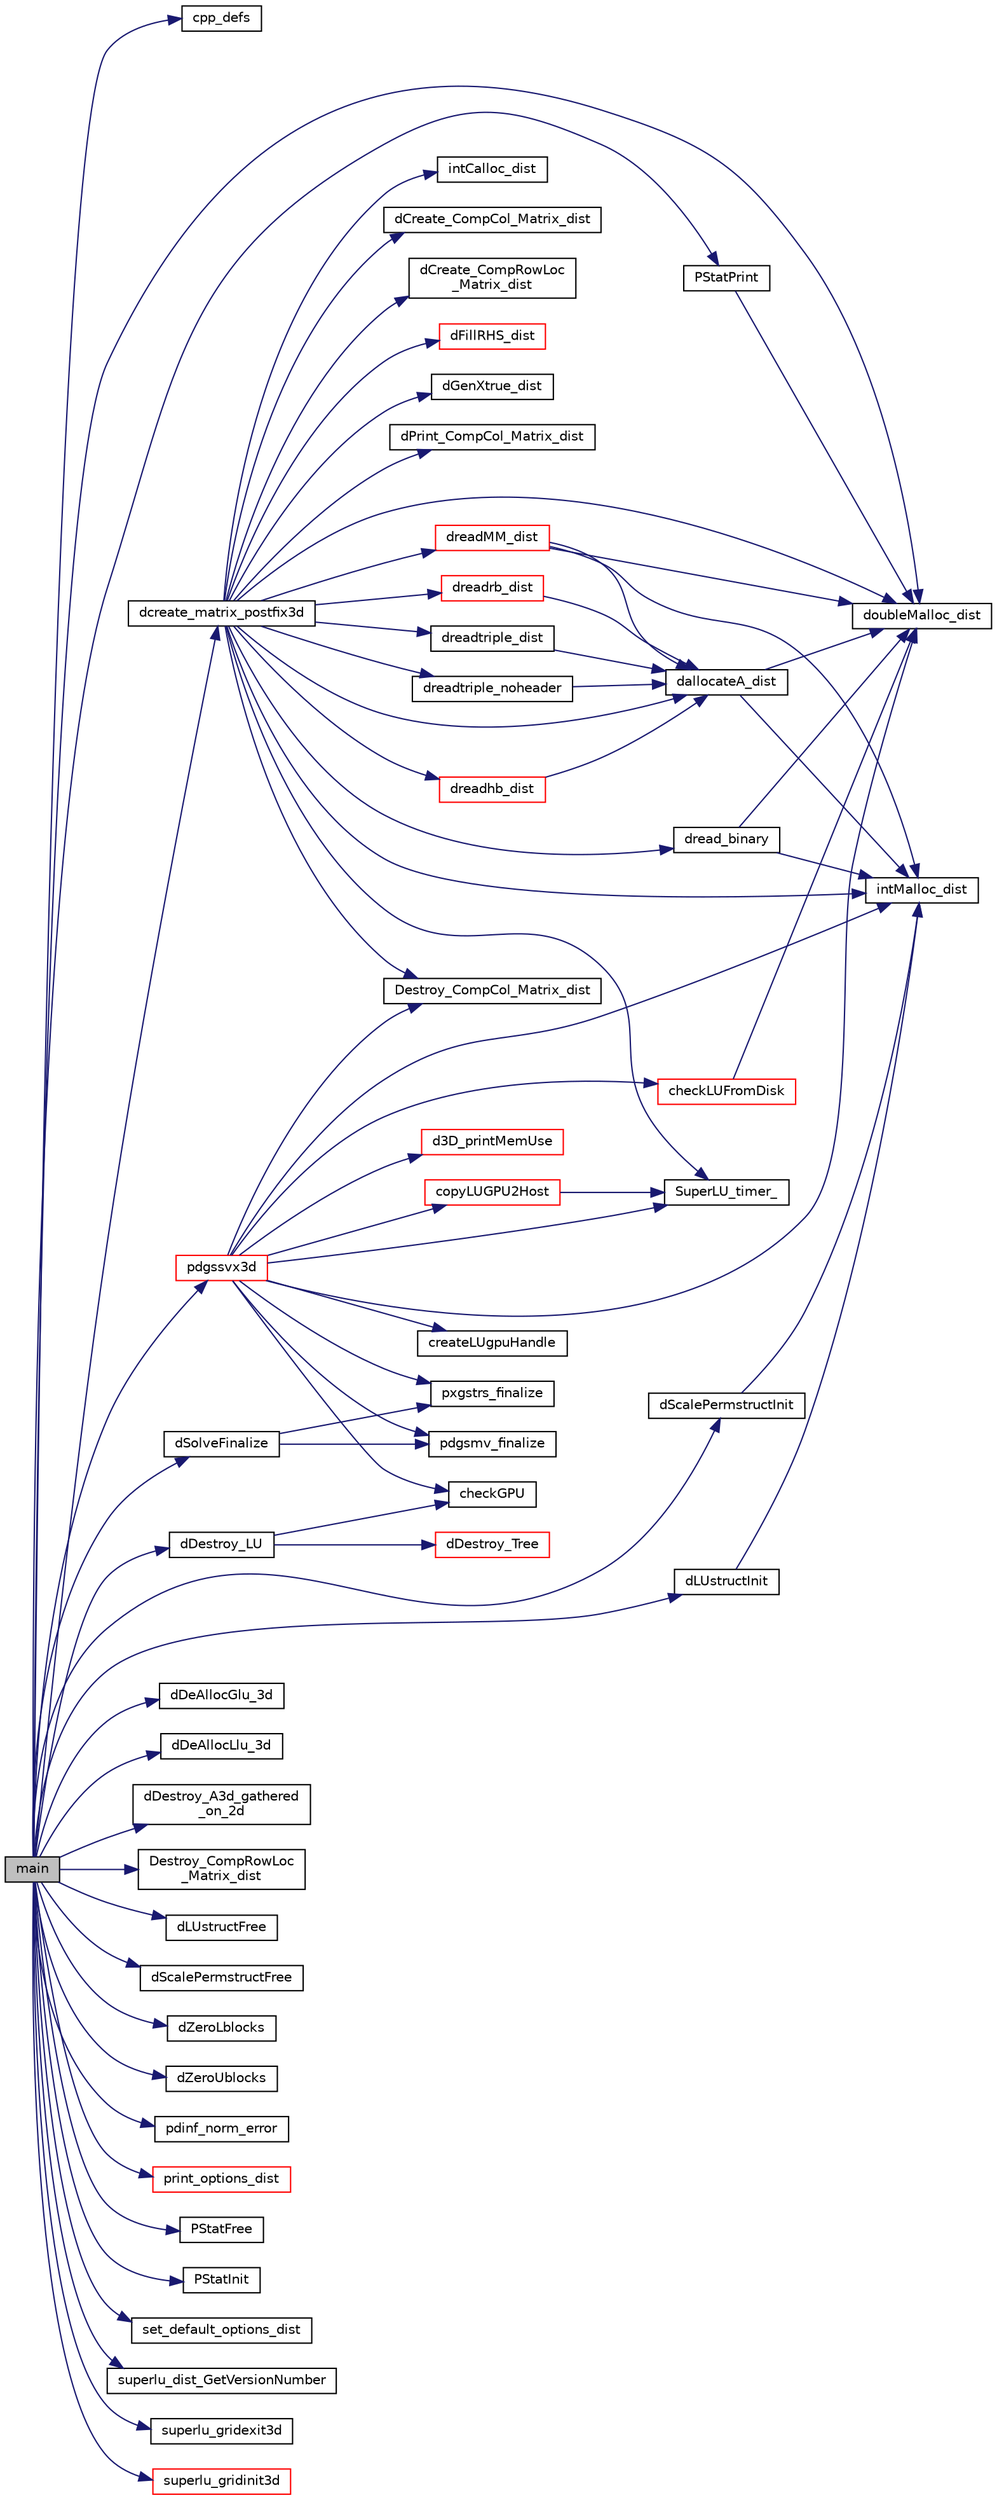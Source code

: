 digraph "main"
{
 // LATEX_PDF_SIZE
  edge [fontname="Helvetica",fontsize="10",labelfontname="Helvetica",labelfontsize="10"];
  node [fontname="Helvetica",fontsize="10",shape=record];
  rankdir="LR";
  Node1 [label="main",height=0.2,width=0.4,color="black", fillcolor="grey75", style="filled", fontcolor="black",tooltip=" "];
  Node1 -> Node2 [color="midnightblue",fontsize="10",style="solid",fontname="Helvetica"];
  Node2 [label="cpp_defs",height=0.2,width=0.4,color="black", fillcolor="white", style="filled",URL="$pddrive3d3_8c.html#a2e2c03ad069d4aebdbd3358e4b191593",tooltip=" "];
  Node1 -> Node3 [color="midnightblue",fontsize="10",style="solid",fontname="Helvetica"];
  Node3 [label="dcreate_matrix_postfix3d",height=0.2,width=0.4,color="black", fillcolor="white", style="filled",URL="$superlu__ddefs_8h.html#a5e5045fc996cc4a14dcf4af4ebb4a35b",tooltip=" "];
  Node3 -> Node4 [color="midnightblue",fontsize="10",style="solid",fontname="Helvetica"];
  Node4 [label="dallocateA_dist",height=0.2,width=0.4,color="black", fillcolor="white", style="filled",URL="$dmemory__dist_8c.html#ad8d190b0542ad8d5fb569cfebed382b8",tooltip=" "];
  Node4 -> Node5 [color="midnightblue",fontsize="10",style="solid",fontname="Helvetica"];
  Node5 [label="doubleMalloc_dist",height=0.2,width=0.4,color="black", fillcolor="white", style="filled",URL="$dmemory__dist_8c.html#a52dc9c97e580c07ec4af763f1755a2ba",tooltip=" "];
  Node4 -> Node6 [color="midnightblue",fontsize="10",style="solid",fontname="Helvetica"];
  Node6 [label="intMalloc_dist",height=0.2,width=0.4,color="black", fillcolor="white", style="filled",URL="$memory_8c.html#a2c2df35072e313373438cccdb98b885c",tooltip=" "];
  Node3 -> Node7 [color="midnightblue",fontsize="10",style="solid",fontname="Helvetica"];
  Node7 [label="dCreate_CompCol_Matrix_dist",height=0.2,width=0.4,color="black", fillcolor="white", style="filled",URL="$superlu__ddefs_8h.html#a700b855541636a3eb453ad0b9b1e7d1f",tooltip=" "];
  Node3 -> Node8 [color="midnightblue",fontsize="10",style="solid",fontname="Helvetica"];
  Node8 [label="dCreate_CompRowLoc\l_Matrix_dist",height=0.2,width=0.4,color="black", fillcolor="white", style="filled",URL="$superlu__ddefs_8h.html#a4022f104fab1520785a366efa6e87cf8",tooltip=" "];
  Node3 -> Node9 [color="midnightblue",fontsize="10",style="solid",fontname="Helvetica"];
  Node9 [label="Destroy_CompCol_Matrix_dist",height=0.2,width=0.4,color="black", fillcolor="white", style="filled",URL="$superlu__defs_8h.html#a19148d48069c04e21a7ea94d53043f6f",tooltip=" "];
  Node3 -> Node10 [color="midnightblue",fontsize="10",style="solid",fontname="Helvetica"];
  Node10 [label="dFillRHS_dist",height=0.2,width=0.4,color="red", fillcolor="white", style="filled",URL="$dutil__dist_8c.html#afde0c1de717f5c8c29225841a13f4832",tooltip="Let rhs[i] = sum of i-th row of A, so the solution vector is all 1's."];
  Node3 -> Node14 [color="midnightblue",fontsize="10",style="solid",fontname="Helvetica"];
  Node14 [label="dGenXtrue_dist",height=0.2,width=0.4,color="black", fillcolor="white", style="filled",URL="$dutil__dist_8c.html#a4ca083e45bf9921bcc1fb4318d148e78",tooltip=" "];
  Node3 -> Node5 [color="midnightblue",fontsize="10",style="solid",fontname="Helvetica"];
  Node3 -> Node15 [color="midnightblue",fontsize="10",style="solid",fontname="Helvetica"];
  Node15 [label="dPrint_CompCol_Matrix_dist",height=0.2,width=0.4,color="black", fillcolor="white", style="filled",URL="$superlu__ddefs_8h.html#a8b75f5befc04c09a4840bc4a8deb4b2e",tooltip=" "];
  Node3 -> Node16 [color="midnightblue",fontsize="10",style="solid",fontname="Helvetica"];
  Node16 [label="dread_binary",height=0.2,width=0.4,color="black", fillcolor="white", style="filled",URL="$dbinary__io_8c.html#a009d20f349e3f24dc4e84db8c5fe7777",tooltip=" "];
  Node16 -> Node5 [color="midnightblue",fontsize="10",style="solid",fontname="Helvetica"];
  Node16 -> Node6 [color="midnightblue",fontsize="10",style="solid",fontname="Helvetica"];
  Node3 -> Node17 [color="midnightblue",fontsize="10",style="solid",fontname="Helvetica"];
  Node17 [label="dreadhb_dist",height=0.2,width=0.4,color="red", fillcolor="white", style="filled",URL="$SRC_2dreadhb_8c.html#a3593dd1b61e008f12e6d1a72111f6f8f",tooltip=" "];
  Node17 -> Node4 [color="midnightblue",fontsize="10",style="solid",fontname="Helvetica"];
  Node3 -> Node24 [color="midnightblue",fontsize="10",style="solid",fontname="Helvetica"];
  Node24 [label="dreadMM_dist",height=0.2,width=0.4,color="red", fillcolor="white", style="filled",URL="$dreadMM_8c.html#abccde809848a3e7a0a37ed8475846850",tooltip=" "];
  Node24 -> Node4 [color="midnightblue",fontsize="10",style="solid",fontname="Helvetica"];
  Node24 -> Node5 [color="midnightblue",fontsize="10",style="solid",fontname="Helvetica"];
  Node24 -> Node6 [color="midnightblue",fontsize="10",style="solid",fontname="Helvetica"];
  Node3 -> Node29 [color="midnightblue",fontsize="10",style="solid",fontname="Helvetica"];
  Node29 [label="dreadrb_dist",height=0.2,width=0.4,color="red", fillcolor="white", style="filled",URL="$dreadrb_8c.html#a9f64c32f7c9d3db5852cad9b43b595ff",tooltip=" "];
  Node29 -> Node4 [color="midnightblue",fontsize="10",style="solid",fontname="Helvetica"];
  Node3 -> Node36 [color="midnightblue",fontsize="10",style="solid",fontname="Helvetica"];
  Node36 [label="dreadtriple_dist",height=0.2,width=0.4,color="black", fillcolor="white", style="filled",URL="$SRC_2dreadtriple_8c.html#a121419eaaf73078d34136c3fe75b9075",tooltip=" "];
  Node36 -> Node4 [color="midnightblue",fontsize="10",style="solid",fontname="Helvetica"];
  Node3 -> Node37 [color="midnightblue",fontsize="10",style="solid",fontname="Helvetica"];
  Node37 [label="dreadtriple_noheader",height=0.2,width=0.4,color="black", fillcolor="white", style="filled",URL="$dreadtriple__noheader_8c.html#aa381e4959fd6afa658b9a64376f9b498",tooltip=" "];
  Node37 -> Node4 [color="midnightblue",fontsize="10",style="solid",fontname="Helvetica"];
  Node3 -> Node38 [color="midnightblue",fontsize="10",style="solid",fontname="Helvetica"];
  Node38 [label="intCalloc_dist",height=0.2,width=0.4,color="black", fillcolor="white", style="filled",URL="$memory_8c.html#a6fd91c6883ea8ea94e0ece298e0e46b6",tooltip=" "];
  Node3 -> Node6 [color="midnightblue",fontsize="10",style="solid",fontname="Helvetica"];
  Node3 -> Node39 [color="midnightblue",fontsize="10",style="solid",fontname="Helvetica"];
  Node39 [label="SuperLU_timer_",height=0.2,width=0.4,color="black", fillcolor="white", style="filled",URL="$superlu__timer_8c.html#a0c6777573bbfe81917cd381e0090d355",tooltip=" "];
  Node1 -> Node40 [color="midnightblue",fontsize="10",style="solid",fontname="Helvetica"];
  Node40 [label="dDeAllocGlu_3d",height=0.2,width=0.4,color="black", fillcolor="white", style="filled",URL="$dutil__dist_8c.html#ad52aacdbe6ce5fff66b24ecb4ac6e09e",tooltip=" "];
  Node1 -> Node41 [color="midnightblue",fontsize="10",style="solid",fontname="Helvetica"];
  Node41 [label="dDeAllocLlu_3d",height=0.2,width=0.4,color="black", fillcolor="white", style="filled",URL="$dutil__dist_8c.html#a63e7e0cf2b43a8f44b14e75b90e38f2a",tooltip=" "];
  Node1 -> Node42 [color="midnightblue",fontsize="10",style="solid",fontname="Helvetica"];
  Node42 [label="dDestroy_A3d_gathered\l_on_2d",height=0.2,width=0.4,color="black", fillcolor="white", style="filled",URL="$pdutil_8c.html#a4a9b7d5340ef822a5212ecd1a22f276c",tooltip=" "];
  Node1 -> Node43 [color="midnightblue",fontsize="10",style="solid",fontname="Helvetica"];
  Node43 [label="dDestroy_LU",height=0.2,width=0.4,color="black", fillcolor="white", style="filled",URL="$pdutil_8c.html#a13f313cbc5905b07fee7967f2066c6f4",tooltip="Destroy distributed L & U matrices."];
  Node43 -> Node44 [color="midnightblue",fontsize="10",style="solid",fontname="Helvetica"];
  Node44 [label="checkGPU",height=0.2,width=0.4,color="black", fillcolor="white", style="filled",URL="$gpu__api__utils_8c.html#af8ca70316086ecfe46b3dd727da84ec5",tooltip=" "];
  Node43 -> Node45 [color="midnightblue",fontsize="10",style="solid",fontname="Helvetica"];
  Node45 [label="dDestroy_Tree",height=0.2,width=0.4,color="red", fillcolor="white", style="filled",URL="$pdutil_8c.html#a35670419a662b0d83ddf91f8c629f46d",tooltip=" "];
  Node1 -> Node48 [color="midnightblue",fontsize="10",style="solid",fontname="Helvetica"];
  Node48 [label="Destroy_CompRowLoc\l_Matrix_dist",height=0.2,width=0.4,color="black", fillcolor="white", style="filled",URL="$superlu__defs_8h.html#af81cf1c066358e462837828031da4a2c",tooltip=" "];
  Node1 -> Node49 [color="midnightblue",fontsize="10",style="solid",fontname="Helvetica"];
  Node49 [label="dLUstructFree",height=0.2,width=0.4,color="black", fillcolor="white", style="filled",URL="$pdutil_8c.html#af510f70def7fb5e58a50ae9a06649aa2",tooltip="Deallocate LUstruct."];
  Node1 -> Node50 [color="midnightblue",fontsize="10",style="solid",fontname="Helvetica"];
  Node50 [label="dLUstructInit",height=0.2,width=0.4,color="black", fillcolor="white", style="filled",URL="$pdutil_8c.html#aaed31dcfec375f682467e0c42488449c",tooltip="Allocate storage in LUstruct."];
  Node50 -> Node6 [color="midnightblue",fontsize="10",style="solid",fontname="Helvetica"];
  Node1 -> Node5 [color="midnightblue",fontsize="10",style="solid",fontname="Helvetica"];
  Node1 -> Node51 [color="midnightblue",fontsize="10",style="solid",fontname="Helvetica"];
  Node51 [label="dScalePermstructFree",height=0.2,width=0.4,color="black", fillcolor="white", style="filled",URL="$dutil__dist_8c.html#a00ee109e7b40633f23deb3acc3a8bccb",tooltip="Deallocate ScalePermstruct."];
  Node1 -> Node52 [color="midnightblue",fontsize="10",style="solid",fontname="Helvetica"];
  Node52 [label="dScalePermstructInit",height=0.2,width=0.4,color="black", fillcolor="white", style="filled",URL="$dutil__dist_8c.html#ac839f7e239884df8189e6ae4fefa868b",tooltip="Allocate storage in ScalePermstruct."];
  Node52 -> Node6 [color="midnightblue",fontsize="10",style="solid",fontname="Helvetica"];
  Node1 -> Node53 [color="midnightblue",fontsize="10",style="solid",fontname="Helvetica"];
  Node53 [label="dSolveFinalize",height=0.2,width=0.4,color="black", fillcolor="white", style="filled",URL="$pdutil_8c.html#a971576de90cf0aaf04af07eff7b4a0bb",tooltip="Release the resources used for the solution phase."];
  Node53 -> Node54 [color="midnightblue",fontsize="10",style="solid",fontname="Helvetica"];
  Node54 [label="pdgsmv_finalize",height=0.2,width=0.4,color="black", fillcolor="white", style="filled",URL="$pdgsmv_8c.html#ac7109c02a34188f8318d75fd397487e3",tooltip=" "];
  Node53 -> Node55 [color="midnightblue",fontsize="10",style="solid",fontname="Helvetica"];
  Node55 [label="pxgstrs_finalize",height=0.2,width=0.4,color="black", fillcolor="white", style="filled",URL="$superlu__ddefs_8h.html#aabf0cd62d7253981c2c07b46b728b44d",tooltip=" "];
  Node1 -> Node56 [color="midnightblue",fontsize="10",style="solid",fontname="Helvetica"];
  Node56 [label="dZeroLblocks",height=0.2,width=0.4,color="black", fillcolor="white", style="filled",URL="$dutil__dist_8c.html#a4d3d0e2860350e65ba6ea16ea5cb53e2",tooltip="Sets all entries of matrix L to zero."];
  Node1 -> Node57 [color="midnightblue",fontsize="10",style="solid",fontname="Helvetica"];
  Node57 [label="dZeroUblocks",height=0.2,width=0.4,color="black", fillcolor="white", style="filled",URL="$dutil__dist_8c.html#a319a2f739db9b08588d5fdaab6cdb63f",tooltip="Sets all entries of matrix U to zero."];
  Node1 -> Node58 [color="midnightblue",fontsize="10",style="solid",fontname="Helvetica"];
  Node58 [label="pdgssvx3d",height=0.2,width=0.4,color="red", fillcolor="white", style="filled",URL="$pdgssvx3d_8c.html#a4cd295688eb2d11cd956c465f54af439",tooltip=" "];
  Node58 -> Node44 [color="midnightblue",fontsize="10",style="solid",fontname="Helvetica"];
  Node58 -> Node59 [color="midnightblue",fontsize="10",style="solid",fontname="Helvetica"];
  Node59 [label="checkLUFromDisk",height=0.2,width=0.4,color="red", fillcolor="white", style="filled",URL="$pdgssvx3d_8c.html#a57fd5829a78a1543462337a0794de794",tooltip=" "];
  Node59 -> Node5 [color="midnightblue",fontsize="10",style="solid",fontname="Helvetica"];
  Node58 -> Node61 [color="midnightblue",fontsize="10",style="solid",fontname="Helvetica"];
  Node61 [label="copyLUGPU2Host",height=0.2,width=0.4,color="red", fillcolor="white", style="filled",URL="$LUgpuCHandle__interface_8cpp.html#a5c00bf129b419d62657f2e14aff2e30a",tooltip=" "];
  Node61 -> Node39 [color="midnightblue",fontsize="10",style="solid",fontname="Helvetica"];
  Node58 -> Node66 [color="midnightblue",fontsize="10",style="solid",fontname="Helvetica"];
  Node66 [label="createLUgpuHandle",height=0.2,width=0.4,color="black", fillcolor="white", style="filled",URL="$LUgpuCHandle__interface_8cpp.html#aa65f5f311fe364064736b7aaf35fae5b",tooltip=" "];
  Node58 -> Node67 [color="midnightblue",fontsize="10",style="solid",fontname="Helvetica"];
  Node67 [label="d3D_printMemUse",height=0.2,width=0.4,color="red", fillcolor="white", style="filled",URL="$dmemory__dist_8c.html#a5d82de197f341cd5740fba364a2d5c66",tooltip=" "];
  Node58 -> Node9 [color="midnightblue",fontsize="10",style="solid",fontname="Helvetica"];
  Node58 -> Node5 [color="midnightblue",fontsize="10",style="solid",fontname="Helvetica"];
  Node58 -> Node6 [color="midnightblue",fontsize="10",style="solid",fontname="Helvetica"];
  Node58 -> Node54 [color="midnightblue",fontsize="10",style="solid",fontname="Helvetica"];
  Node58 -> Node55 [color="midnightblue",fontsize="10",style="solid",fontname="Helvetica"];
  Node58 -> Node39 [color="midnightblue",fontsize="10",style="solid",fontname="Helvetica"];
  Node1 -> Node410 [color="midnightblue",fontsize="10",style="solid",fontname="Helvetica"];
  Node410 [label="pdinf_norm_error",height=0.2,width=0.4,color="black", fillcolor="white", style="filled",URL="$pdutil_8c.html#a7d784206dfd5dd135c4bdca5639b7902",tooltip="Check the inf-norm of the error vector."];
  Node1 -> Node411 [color="midnightblue",fontsize="10",style="solid",fontname="Helvetica"];
  Node411 [label="print_options_dist",height=0.2,width=0.4,color="red", fillcolor="white", style="filled",URL="$superlu__defs_8h.html#a0786e160fdc6d8f413452f446068dad1",tooltip="Print the options setting."];
  Node1 -> Node162 [color="midnightblue",fontsize="10",style="solid",fontname="Helvetica"];
  Node162 [label="PStatFree",height=0.2,width=0.4,color="black", fillcolor="white", style="filled",URL="$superlu__defs_8h.html#a72c21f510c552d12a9156c91fb0d2590",tooltip=" "];
  Node1 -> Node163 [color="midnightblue",fontsize="10",style="solid",fontname="Helvetica"];
  Node163 [label="PStatInit",height=0.2,width=0.4,color="black", fillcolor="white", style="filled",URL="$superlu__defs_8h.html#a6a4d9e2e43171f86980fd9f3ebd34f83",tooltip=" "];
  Node1 -> Node412 [color="midnightblue",fontsize="10",style="solid",fontname="Helvetica"];
  Node412 [label="PStatPrint",height=0.2,width=0.4,color="black", fillcolor="white", style="filled",URL="$superlu__defs_8h.html#a69b52d648c38fa18f68d4b5f5689d4a2",tooltip=" "];
  Node412 -> Node5 [color="midnightblue",fontsize="10",style="solid",fontname="Helvetica"];
  Node1 -> Node413 [color="midnightblue",fontsize="10",style="solid",fontname="Helvetica"];
  Node413 [label="set_default_options_dist",height=0.2,width=0.4,color="black", fillcolor="white", style="filled",URL="$superlu__defs_8h.html#ae4620e0e61b047a0fe6437b250a68b9b",tooltip="Set the default values for the options argument."];
  Node1 -> Node414 [color="midnightblue",fontsize="10",style="solid",fontname="Helvetica"];
  Node414 [label="superlu_dist_GetVersionNumber",height=0.2,width=0.4,color="black", fillcolor="white", style="filled",URL="$superlu__defs_8h.html#a7d0446fb34d924ab6b70397974b64954",tooltip=" "];
  Node1 -> Node415 [color="midnightblue",fontsize="10",style="solid",fontname="Helvetica"];
  Node415 [label="superlu_gridexit3d",height=0.2,width=0.4,color="black", fillcolor="white", style="filled",URL="$superlu__defs_8h.html#a0bbe8b0d245a85ec46330ad22c90136f",tooltip=" "];
  Node1 -> Node416 [color="midnightblue",fontsize="10",style="solid",fontname="Helvetica"];
  Node416 [label="superlu_gridinit3d",height=0.2,width=0.4,color="red", fillcolor="white", style="filled",URL="$superlu__defs_8h.html#a048b098bfa31561e15b68c5ea1a5847f",tooltip="All processes in the MPI communicator must call this routine."];
}
